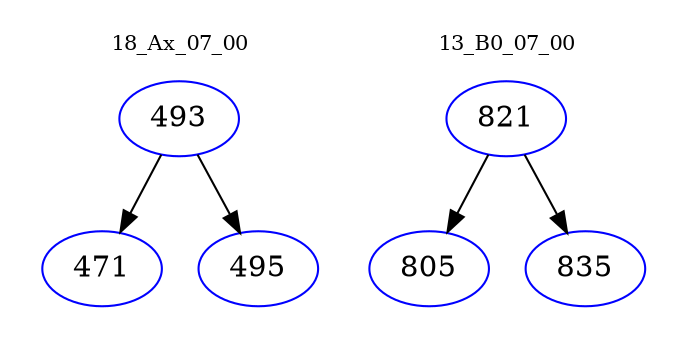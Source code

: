 digraph{
subgraph cluster_0 {
color = white
label = "18_Ax_07_00";
fontsize=10;
T0_493 [label="493", color="blue"]
T0_493 -> T0_471 [color="black"]
T0_471 [label="471", color="blue"]
T0_493 -> T0_495 [color="black"]
T0_495 [label="495", color="blue"]
}
subgraph cluster_1 {
color = white
label = "13_B0_07_00";
fontsize=10;
T1_821 [label="821", color="blue"]
T1_821 -> T1_805 [color="black"]
T1_805 [label="805", color="blue"]
T1_821 -> T1_835 [color="black"]
T1_835 [label="835", color="blue"]
}
}
